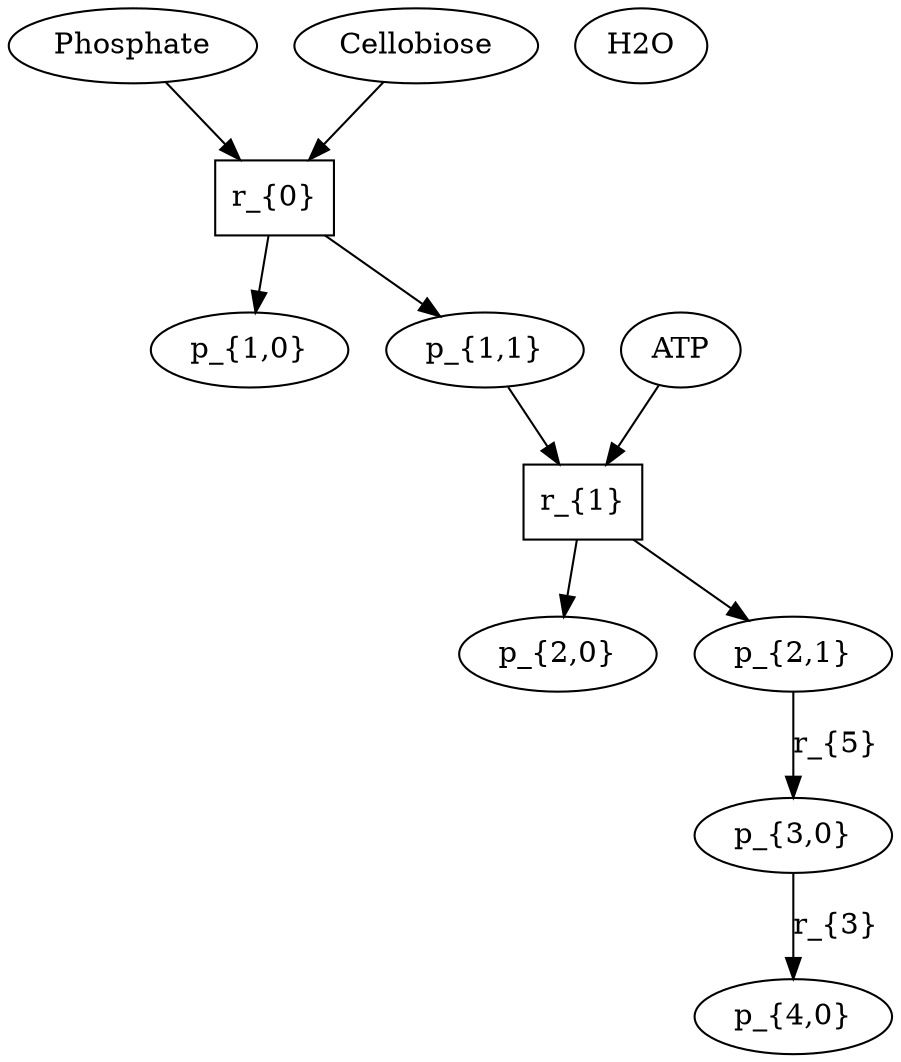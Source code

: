 digraph g {
// id = 0, graphName = Phosphate
"0-0" [ shape=ellipse label="Phosphate" image="out/006_g_2_11311100.svg" ];
// id = 1, graphName = Cellobiose
"1-0" [ shape=ellipse label="Cellobiose" image="out/008_g_3_11311100.svg" ];
// id = 2, graphName = p_{1,0}
"2-0" [ shape=ellipse label="p_{1,0}" image="out/010_g_4_11311100.svg" ];
// id = 3, graphName = p_{1,1}
"3-0" [ shape=ellipse label="p_{1,1}" image="out/012_g_5_11311100.svg" ];
// id = 5, graphName = ATP
"5-0" [ shape=ellipse label="ATP" image="out/004_g_1_11311100.svg" ];
// id = 6, graphName = p_{2,0}
"6-0" [ shape=ellipse label="p_{2,0}" image="out/016_g_20_11311100.svg" ];
// id = 7, graphName = p_{2,1}
"7-0" [ shape=ellipse label="p_{2,1}" image="out/018_g_21_11311100.svg" ];
// id = 9, graphName = p_{3,0}
"9-0" [ shape=ellipse label="p_{3,0}" image="out/022_g_32_11311100.svg" ];
// id = 11, graphName = H2O
"11-0" [ shape=ellipse label="H2O" image="out/002_g_0_11311100.svg" ];
// id = 12, graphName = p_{4,0}
"12-0" [ shape=ellipse label="p_{4,0}" image="out/026_g_43_11311100.svg" ];
// id = 4{ 'Phosphate' 'Cellobiose' }, ' cellobiose + phosphate = alpha-D-glucose 1-phosphate + D-glucose', { 'p_{1,0}' 'p_{1,1}' }
"4-0" [ shape=box label="r_{0}" ];
// id = 8{ 'ATP' 'p_{1,1}' }, ' ATP+glucose= ADP+Glucose 6-phosphate', { 'p_{2,0}' 'p_{2,1}' }
"8-0" [ shape=box label="r_{1}" ];
// id = 4{ 'Phosphate' 'Cellobiose' }, ' cellobiose + phosphate = alpha-D-glucose 1-phosphate + D-glucose', { 'p_{1,0}' 'p_{1,1}' }
"0-0" -> "4-0" [ ];
"1-0" -> "4-0" [ ];
"4-0" -> "2-0" [ ];
"4-0" -> "3-0" [ ];
// id = 8{ 'ATP' 'p_{1,1}' }, ' ATP+glucose= ADP+Glucose 6-phosphate', { 'p_{2,0}' 'p_{2,1}' }
"3-0" -> "8-0" [ ];
"5-0" -> "8-0" [ ];
"8-0" -> "6-0" [ ];
"8-0" -> "7-0" [ ];
// id = 10{ 'p_{2,1}' }, ' glucose= D-Glucose ', { 'p_{3,0}' }
"7-0" -> "9-0" [ label="r_{5}" ];
// id = 13{ 'p_{3,0}' }, ' D-Glucose 6-phosphate = L-myo-Inositol 1-phosphate', { 'p_{4,0}' }
"9-0" -> "12-0" [ label="r_{3}" ];
}
